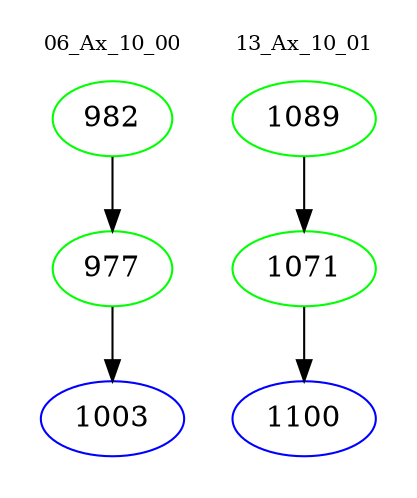 digraph{
subgraph cluster_0 {
color = white
label = "06_Ax_10_00";
fontsize=10;
T0_982 [label="982", color="green"]
T0_982 -> T0_977 [color="black"]
T0_977 [label="977", color="green"]
T0_977 -> T0_1003 [color="black"]
T0_1003 [label="1003", color="blue"]
}
subgraph cluster_1 {
color = white
label = "13_Ax_10_01";
fontsize=10;
T1_1089 [label="1089", color="green"]
T1_1089 -> T1_1071 [color="black"]
T1_1071 [label="1071", color="green"]
T1_1071 -> T1_1100 [color="black"]
T1_1100 [label="1100", color="blue"]
}
}
